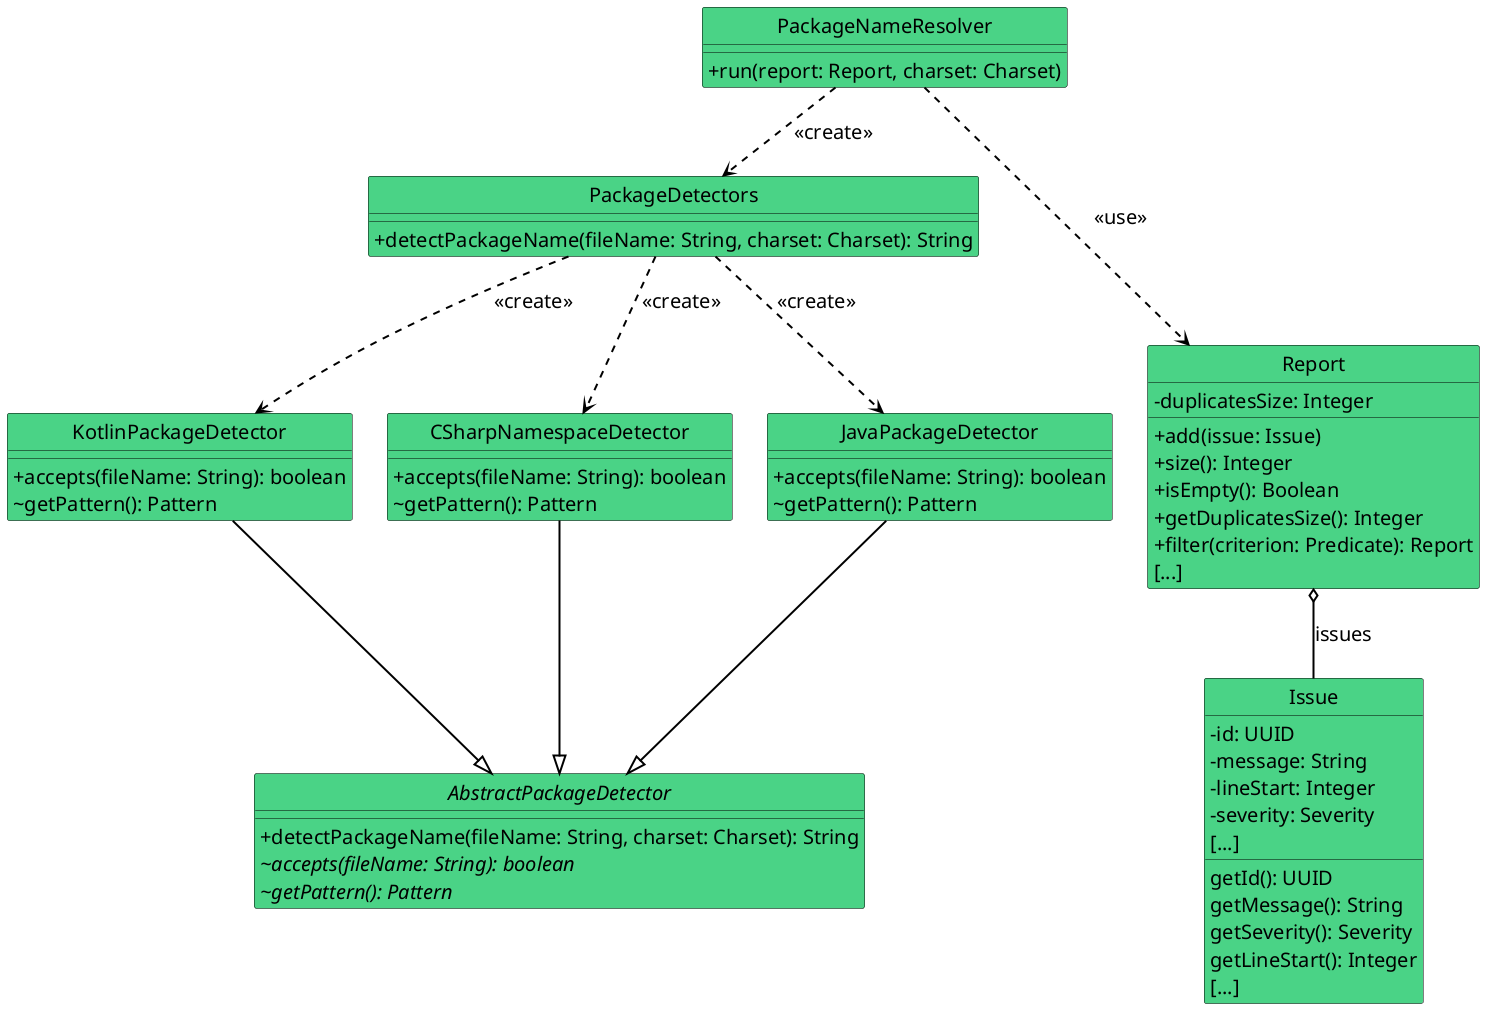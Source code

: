 @startuml

skinparam class {
  BackgroundColor #4AD386
  BorderColor #a0a0a0
  BackgroundColor<<Main>> gold
  BorderColor black
  ArrowColor black
  FontName  Arial Unicode MS
  FontSize 20
}

skinparam classFontSize 24
skinparam classAttributeIconSize 0
skinparam defaultFontSize 20

skinparam ArrowColor black
skinparam ArrowThickness 2

hide circle

class PackageNameResolver {
    +run(report: Report, charset: Charset)
}

class PackageDetectors {
    +detectPackageName(fileName: String, charset: Charset): String
}

abstract class AbstractPackageDetector {
    +detectPackageName(fileName: String, charset: Charset): String
    ~{abstract}accepts(fileName: String): boolean
    ~{abstract}getPattern(): Pattern
}

class JavaPackageDetector {
    +accepts(fileName: String): boolean
    ~getPattern(): Pattern
}

class CSharpNamespaceDetector {
    +accepts(fileName: String): boolean
    ~getPattern(): Pattern
}

class KotlinPackageDetector {
    +accepts(fileName: String): boolean
    ~getPattern(): Pattern
}

class Issue {
    -id: UUID
    -message: String
    -lineStart: Integer
    -severity: Severity
    [...]
    getId(): UUID
    getMessage(): String
    getSeverity(): Severity
    getLineStart(): Integer
    {method} [...]
}

class Report {
    -duplicatesSize: Integer
    +add(issue: Issue)
    +size(): Integer
    +isEmpty(): Boolean
    +getDuplicatesSize(): Integer
    +filter(criterion: Predicate): Report
    {method} [...]
}

Report o-down- Issue: issues

AbstractPackageDetector <|-up- JavaPackageDetector
AbstractPackageDetector <|-up- CSharpNamespaceDetector
AbstractPackageDetector <|-up- KotlinPackageDetector

PackageDetectors ..> JavaPackageDetector: <<create>>
PackageDetectors ..> KotlinPackageDetector: <<create>>
PackageDetectors ..> CSharpNamespaceDetector: <<create>>

PackageNameResolver ..> PackageDetectors: <<create>>
PackageNameResolver ...> Report: <<use>>
@enduml